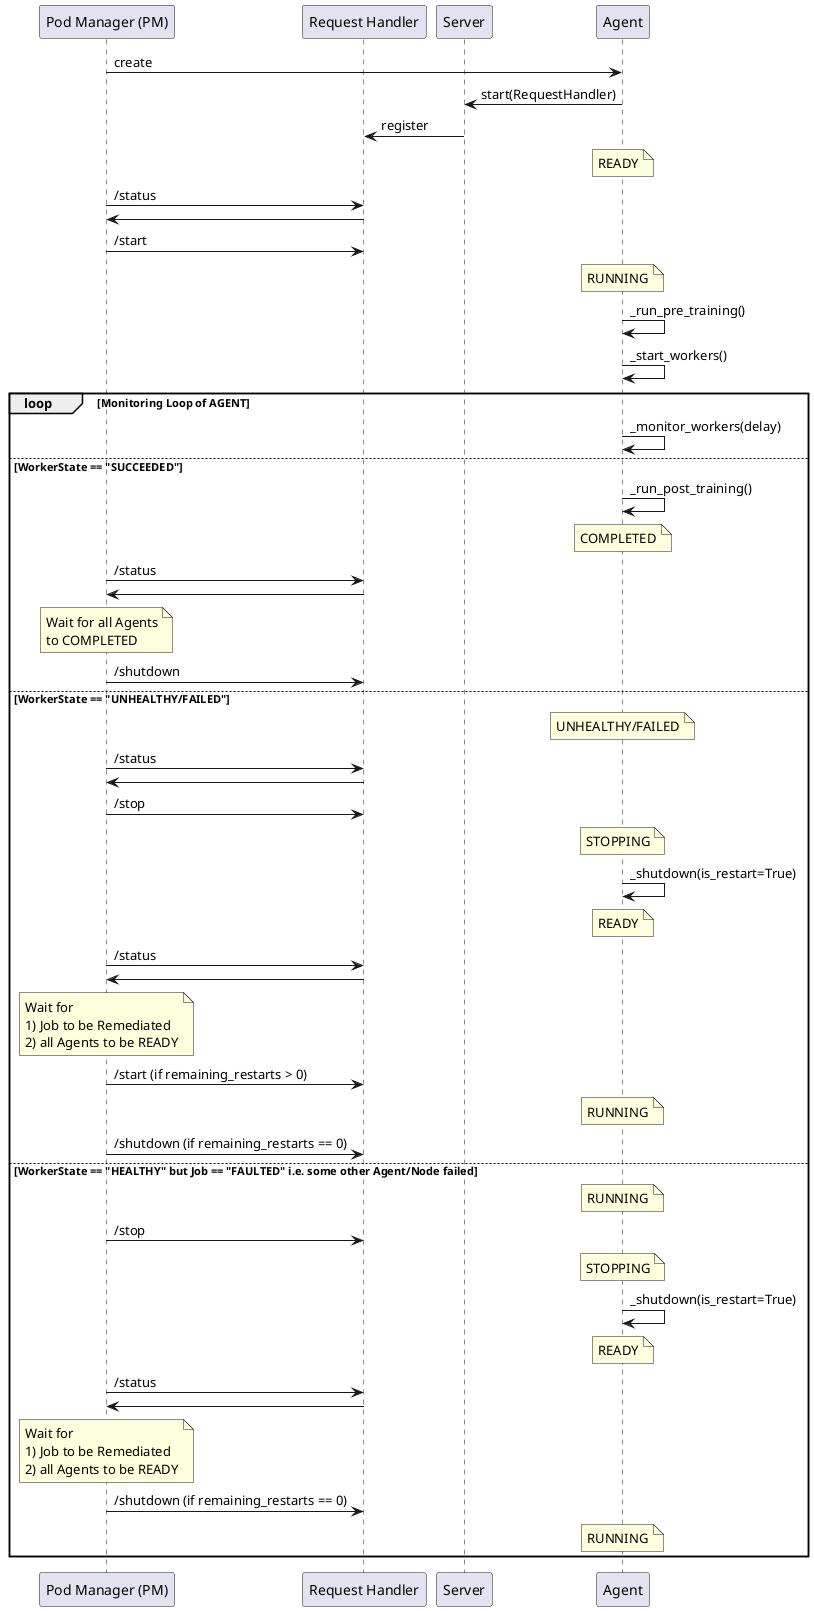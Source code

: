 @startuml
participant "Pod Manager (PM)" as PM
participant "Request Handler" as RH
participant "Server" as Server
participant "Agent" as Agent




PM -> Agent: create
Agent -> Server: start(RequestHandler)
Server -> RH: register
note over Agent
    READY
end note

PM -> RH: /status
RH -> PM
PM -> RH: /start
note over Agent
    RUNNING
end note

Agent -> Agent: _run_pre_training()
Agent -> Agent: _start_workers()




loop Monitoring Loop of AGENT

Agent -> Agent: _monitor_workers(delay)


else WorkerState == "SUCCEEDED"

Agent -> Agent: _run_post_training()
note over Agent
    COMPLETED
end note

PM -> RH: /status
RH -> PM
note over PM
 Wait for all Agents
 to COMPLETED
end note

PM -> RH: /shutdown


else WorkerState == "UNHEALTHY/FAILED"
note over Agent
    UNHEALTHY/FAILED
end note

PM -> RH: /status
RH -> PM
PM -> RH: /stop
note over Agent
    STOPPING
end note

Agent -> Agent: _shutdown(is_restart=True)
note over Agent
    READY
end note

PM -> RH: /status
RH -> PM
note over PM
 Wait for
 1) Job to be Remediated
 2) all Agents to be READY
end note

PM -> RH: /start (if remaining_restarts > 0)
note over Agent
    RUNNING
end note

PM -> RH: /shutdown (if remaining_restarts == 0)


else WorkerState == "HEALTHY" but Job == "FAULTED" i.e. some other Agent/Node failed
note over Agent
    RUNNING
end note

PM -> RH: /stop
note over Agent
    STOPPING
end note

Agent -> Agent: _shutdown(is_restart=True)
note over Agent
    READY
end note

PM -> RH: /status
RH -> PM
note over PM
 Wait for
 1) Job to be Remediated
 2) all Agents to be READY
end note

PM -> RH: /shutdown (if remaining_restarts == 0)
note over Agent
    RUNNING
end note


end # loop

@enduml